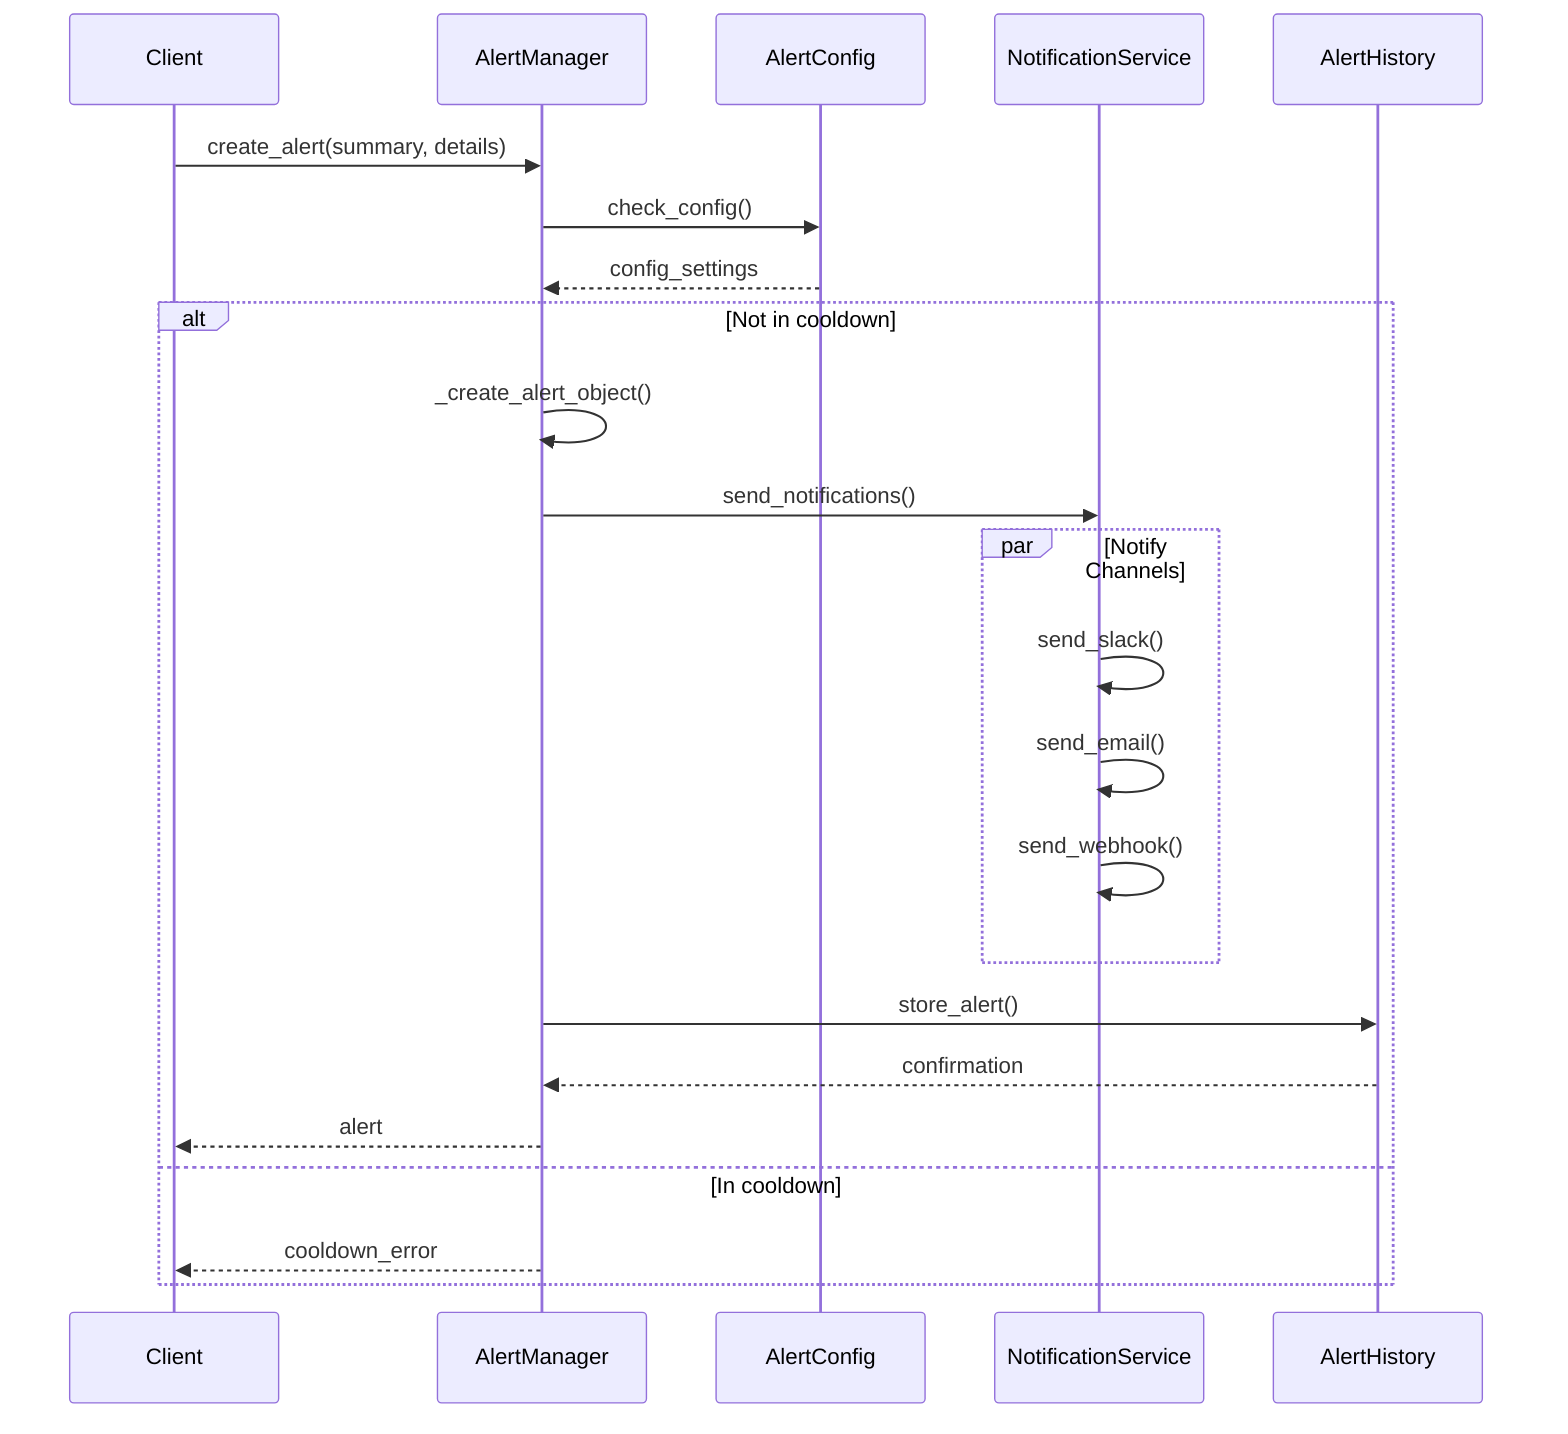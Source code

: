 sequenceDiagram
    participant Client
    participant Manager as AlertManager
    participant Config as AlertConfig
    participant Notifier as NotificationService
    participant History as AlertHistory

    Client->>Manager: create_alert(summary, details)
    Manager->>Config: check_config()
    Config-->>Manager: config_settings

    alt Not in cooldown
        Manager->>Manager: _create_alert_object()
        Manager->>Notifier: send_notifications()
        par Notify Channels
            Notifier->>Notifier: send_slack()
            Notifier->>Notifier: send_email()
            Notifier->>Notifier: send_webhook()
        end
        Manager->>History: store_alert()
        History-->>Manager: confirmation
        Manager-->>Client: alert
    else In cooldown
        Manager-->>Client: cooldown_error
    end